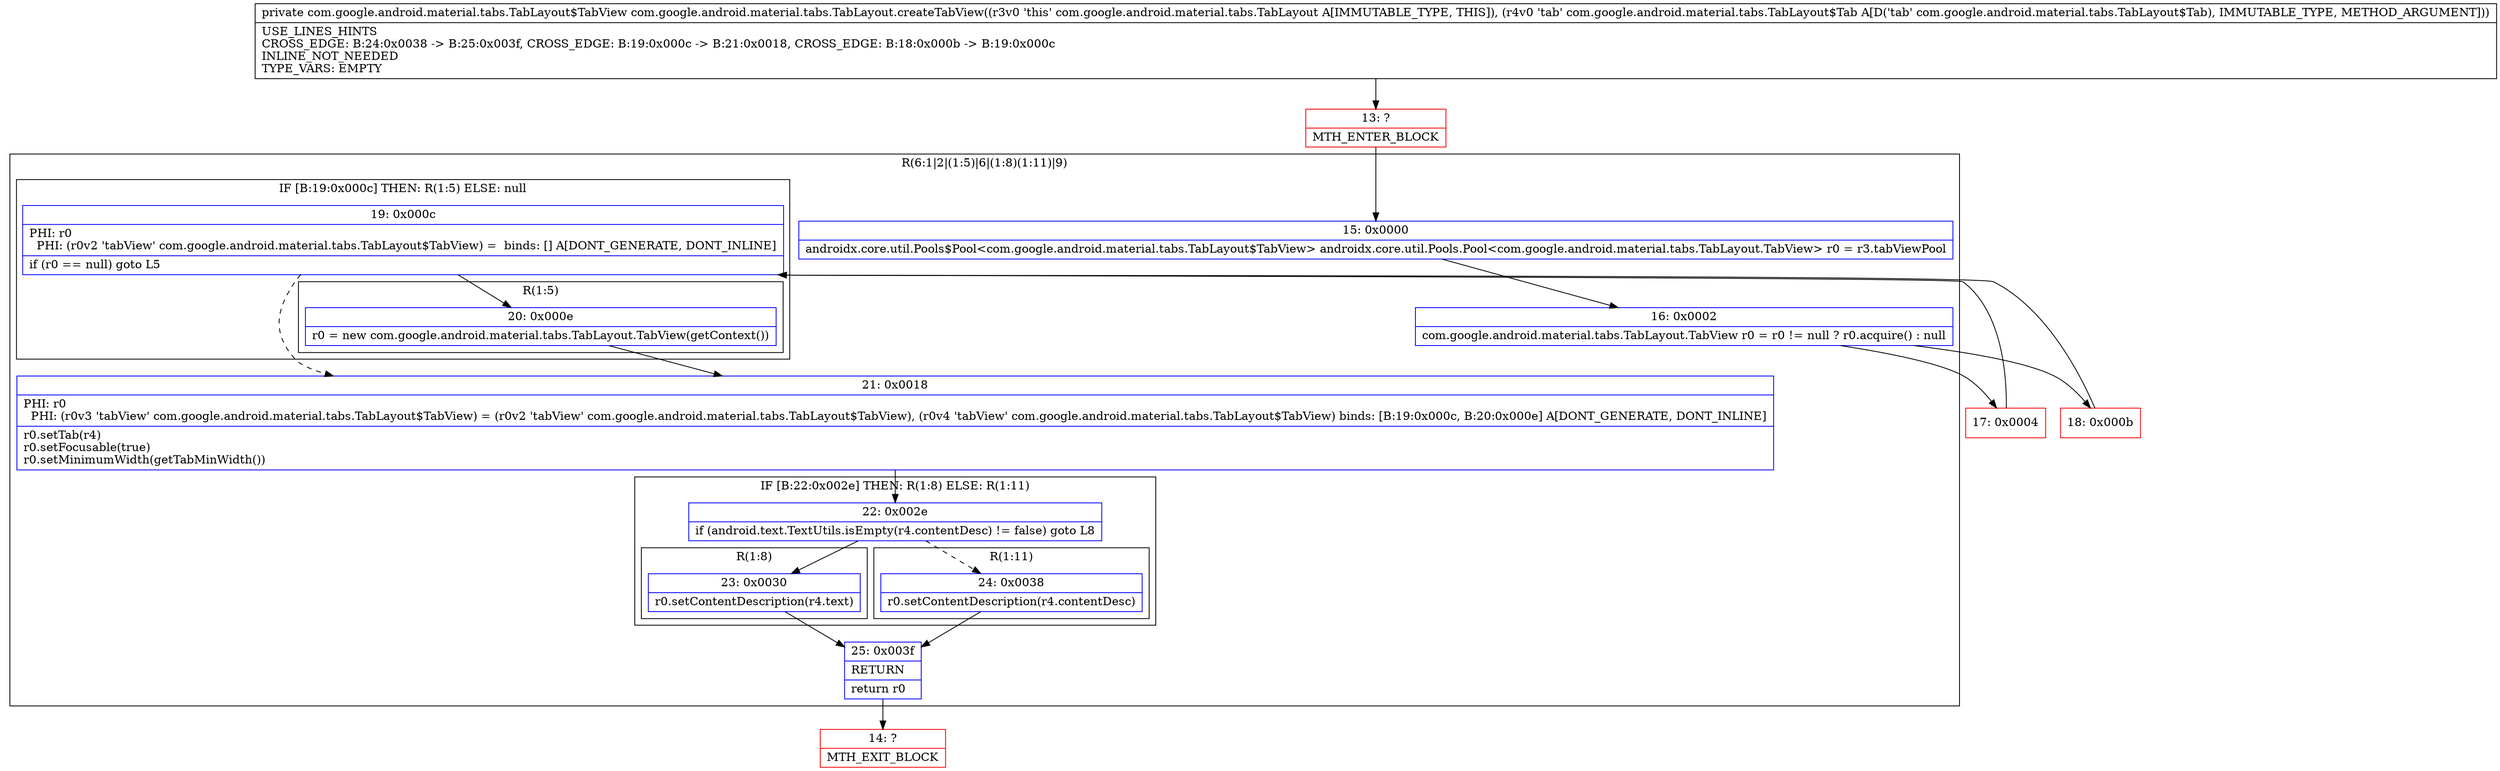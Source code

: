 digraph "CFG forcom.google.android.material.tabs.TabLayout.createTabView(Lcom\/google\/android\/material\/tabs\/TabLayout$Tab;)Lcom\/google\/android\/material\/tabs\/TabLayout$TabView;" {
subgraph cluster_Region_2127274498 {
label = "R(6:1|2|(1:5)|6|(1:8)(1:11)|9)";
node [shape=record,color=blue];
Node_15 [shape=record,label="{15\:\ 0x0000|androidx.core.util.Pools$Pool\<com.google.android.material.tabs.TabLayout$TabView\> androidx.core.util.Pools.Pool\<com.google.android.material.tabs.TabLayout.TabView\> r0 = r3.tabViewPool\l}"];
Node_16 [shape=record,label="{16\:\ 0x0002|com.google.android.material.tabs.TabLayout.TabView r0 = r0 != null ? r0.acquire() : null\l}"];
subgraph cluster_IfRegion_1847886804 {
label = "IF [B:19:0x000c] THEN: R(1:5) ELSE: null";
node [shape=record,color=blue];
Node_19 [shape=record,label="{19\:\ 0x000c|PHI: r0 \l  PHI: (r0v2 'tabView' com.google.android.material.tabs.TabLayout$TabView) =  binds: [] A[DONT_GENERATE, DONT_INLINE]\l|if (r0 == null) goto L5\l}"];
subgraph cluster_Region_1393221602 {
label = "R(1:5)";
node [shape=record,color=blue];
Node_20 [shape=record,label="{20\:\ 0x000e|r0 = new com.google.android.material.tabs.TabLayout.TabView(getContext())\l}"];
}
}
Node_21 [shape=record,label="{21\:\ 0x0018|PHI: r0 \l  PHI: (r0v3 'tabView' com.google.android.material.tabs.TabLayout$TabView) = (r0v2 'tabView' com.google.android.material.tabs.TabLayout$TabView), (r0v4 'tabView' com.google.android.material.tabs.TabLayout$TabView) binds: [B:19:0x000c, B:20:0x000e] A[DONT_GENERATE, DONT_INLINE]\l|r0.setTab(r4)\lr0.setFocusable(true)\lr0.setMinimumWidth(getTabMinWidth())\l}"];
subgraph cluster_IfRegion_349018231 {
label = "IF [B:22:0x002e] THEN: R(1:8) ELSE: R(1:11)";
node [shape=record,color=blue];
Node_22 [shape=record,label="{22\:\ 0x002e|if (android.text.TextUtils.isEmpty(r4.contentDesc) != false) goto L8\l}"];
subgraph cluster_Region_481309532 {
label = "R(1:8)";
node [shape=record,color=blue];
Node_23 [shape=record,label="{23\:\ 0x0030|r0.setContentDescription(r4.text)\l}"];
}
subgraph cluster_Region_1070094714 {
label = "R(1:11)";
node [shape=record,color=blue];
Node_24 [shape=record,label="{24\:\ 0x0038|r0.setContentDescription(r4.contentDesc)\l}"];
}
}
Node_25 [shape=record,label="{25\:\ 0x003f|RETURN\l|return r0\l}"];
}
Node_13 [shape=record,color=red,label="{13\:\ ?|MTH_ENTER_BLOCK\l}"];
Node_17 [shape=record,color=red,label="{17\:\ 0x0004}"];
Node_14 [shape=record,color=red,label="{14\:\ ?|MTH_EXIT_BLOCK\l}"];
Node_18 [shape=record,color=red,label="{18\:\ 0x000b}"];
MethodNode[shape=record,label="{private com.google.android.material.tabs.TabLayout$TabView com.google.android.material.tabs.TabLayout.createTabView((r3v0 'this' com.google.android.material.tabs.TabLayout A[IMMUTABLE_TYPE, THIS]), (r4v0 'tab' com.google.android.material.tabs.TabLayout$Tab A[D('tab' com.google.android.material.tabs.TabLayout$Tab), IMMUTABLE_TYPE, METHOD_ARGUMENT]))  | USE_LINES_HINTS\lCROSS_EDGE: B:24:0x0038 \-\> B:25:0x003f, CROSS_EDGE: B:19:0x000c \-\> B:21:0x0018, CROSS_EDGE: B:18:0x000b \-\> B:19:0x000c\lINLINE_NOT_NEEDED\lTYPE_VARS: EMPTY\l}"];
MethodNode -> Node_13;Node_15 -> Node_16;
Node_16 -> Node_17;
Node_16 -> Node_18;
Node_19 -> Node_20;
Node_19 -> Node_21[style=dashed];
Node_20 -> Node_21;
Node_21 -> Node_22;
Node_22 -> Node_23;
Node_22 -> Node_24[style=dashed];
Node_23 -> Node_25;
Node_24 -> Node_25;
Node_25 -> Node_14;
Node_13 -> Node_15;
Node_17 -> Node_19;
Node_18 -> Node_19;
}

